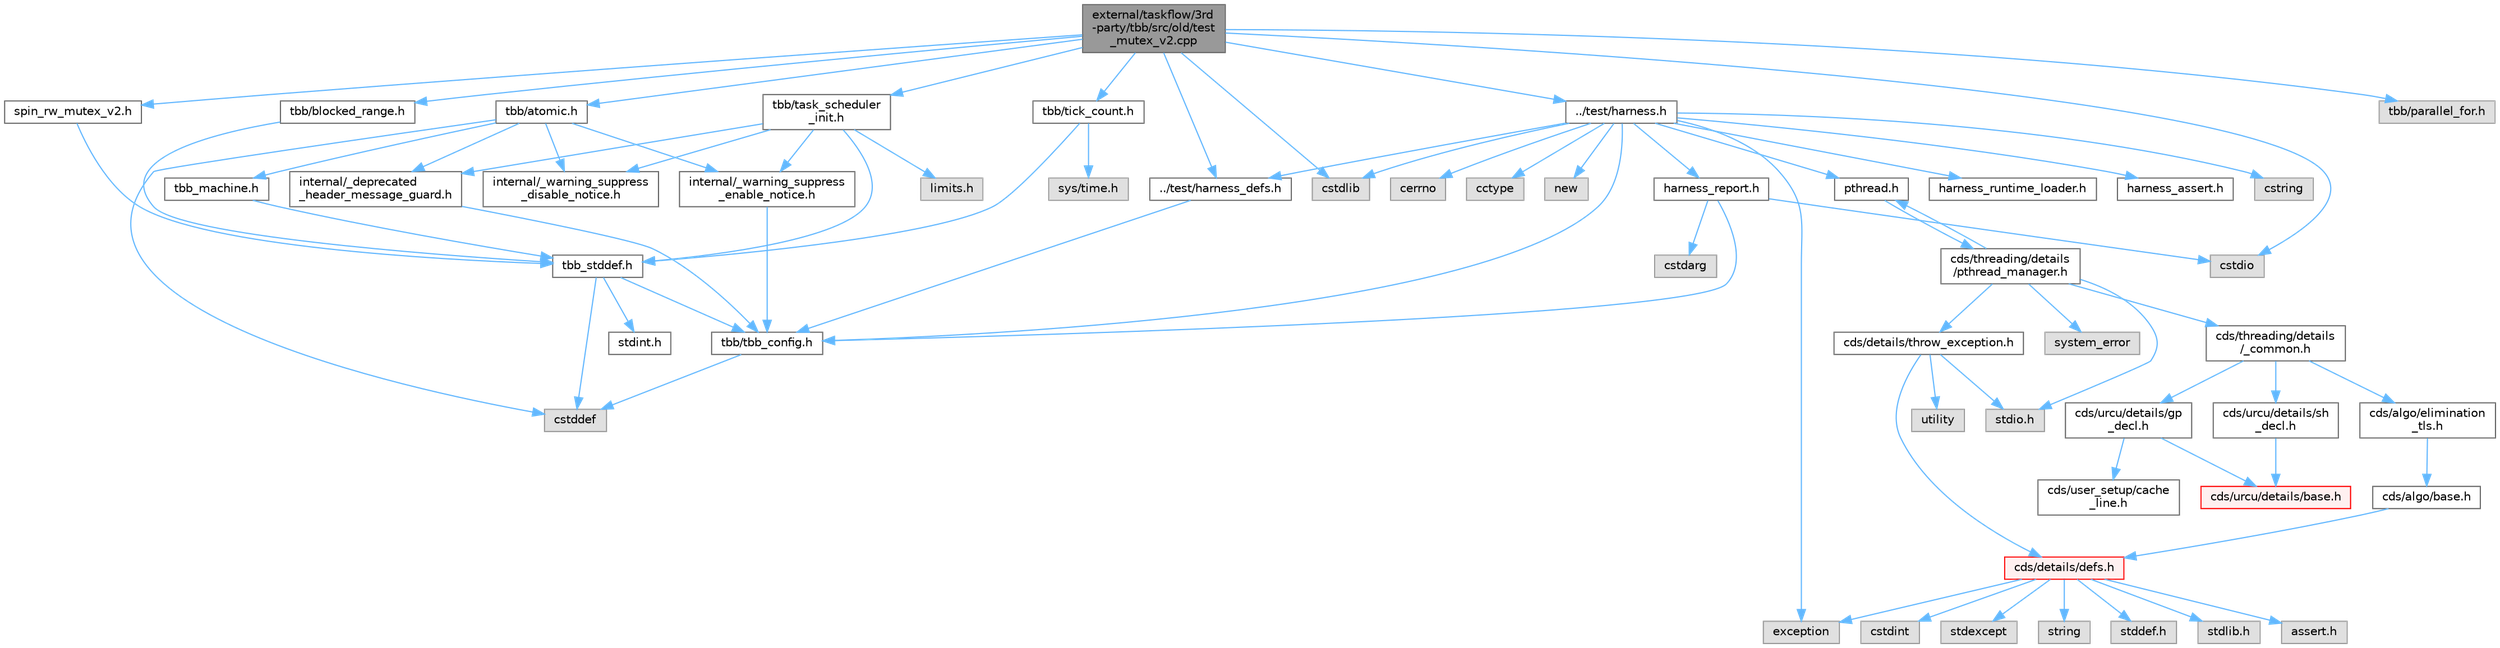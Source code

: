 digraph "external/taskflow/3rd-party/tbb/src/old/test_mutex_v2.cpp"
{
 // LATEX_PDF_SIZE
  bgcolor="transparent";
  edge [fontname=Helvetica,fontsize=10,labelfontname=Helvetica,labelfontsize=10];
  node [fontname=Helvetica,fontsize=10,shape=box,height=0.2,width=0.4];
  Node1 [id="Node000001",label="external/taskflow/3rd\l-party/tbb/src/old/test\l_mutex_v2.cpp",height=0.2,width=0.4,color="gray40", fillcolor="grey60", style="filled", fontcolor="black",tooltip=" "];
  Node1 -> Node2 [id="edge1_Node000001_Node000002",color="steelblue1",style="solid",tooltip=" "];
  Node2 [id="Node000002",label="../test/harness_defs.h",height=0.2,width=0.4,color="grey40", fillcolor="white", style="filled",URL="$harness__defs_8h.html",tooltip=" "];
  Node2 -> Node3 [id="edge2_Node000002_Node000003",color="steelblue1",style="solid",tooltip=" "];
  Node3 [id="Node000003",label="tbb/tbb_config.h",height=0.2,width=0.4,color="grey40", fillcolor="white", style="filled",URL="$tbb__config_8h.html",tooltip=" "];
  Node3 -> Node4 [id="edge3_Node000003_Node000004",color="steelblue1",style="solid",tooltip=" "];
  Node4 [id="Node000004",label="cstddef",height=0.2,width=0.4,color="grey60", fillcolor="#E0E0E0", style="filled",tooltip=" "];
  Node1 -> Node5 [id="edge4_Node000001_Node000005",color="steelblue1",style="solid",tooltip=" "];
  Node5 [id="Node000005",label="tbb/atomic.h",height=0.2,width=0.4,color="grey40", fillcolor="white", style="filled",URL="$external_2taskflow_23rd-party_2tbb_2include_2tbb_2atomic_8h.html",tooltip=" "];
  Node5 -> Node6 [id="edge5_Node000005_Node000006",color="steelblue1",style="solid",tooltip=" "];
  Node6 [id="Node000006",label="internal/_deprecated\l_header_message_guard.h",height=0.2,width=0.4,color="grey40", fillcolor="white", style="filled",URL="$__deprecated__header__message__guard_8h.html",tooltip=" "];
  Node6 -> Node3 [id="edge6_Node000006_Node000003",color="steelblue1",style="solid",tooltip=" "];
  Node5 -> Node7 [id="edge7_Node000005_Node000007",color="steelblue1",style="solid",tooltip=" "];
  Node7 [id="Node000007",label="internal/_warning_suppress\l_enable_notice.h",height=0.2,width=0.4,color="grey40", fillcolor="white", style="filled",URL="$__warning__suppress__enable__notice_8h.html",tooltip=" "];
  Node7 -> Node3 [id="edge8_Node000007_Node000003",color="steelblue1",style="solid",tooltip=" "];
  Node5 -> Node4 [id="edge9_Node000005_Node000004",color="steelblue1",style="solid",tooltip=" "];
  Node5 -> Node8 [id="edge10_Node000005_Node000008",color="steelblue1",style="solid",tooltip=" "];
  Node8 [id="Node000008",label="tbb_machine.h",height=0.2,width=0.4,color="grey40", fillcolor="white", style="filled",URL="$tbb__machine_8h.html",tooltip=" "];
  Node8 -> Node9 [id="edge11_Node000008_Node000009",color="steelblue1",style="solid",tooltip=" "];
  Node9 [id="Node000009",label="tbb_stddef.h",height=0.2,width=0.4,color="grey40", fillcolor="white", style="filled",URL="$tbb__stddef_8h.html",tooltip=" "];
  Node9 -> Node3 [id="edge12_Node000009_Node000003",color="steelblue1",style="solid",tooltip=" "];
  Node9 -> Node4 [id="edge13_Node000009_Node000004",color="steelblue1",style="solid",tooltip=" "];
  Node9 -> Node10 [id="edge14_Node000009_Node000010",color="steelblue1",style="solid",tooltip=" "];
  Node10 [id="Node000010",label="stdint.h",height=0.2,width=0.4,color="grey40", fillcolor="white", style="filled",URL="$stdint_8h.html",tooltip=" "];
  Node5 -> Node11 [id="edge15_Node000005_Node000011",color="steelblue1",style="solid",tooltip=" "];
  Node11 [id="Node000011",label="internal/_warning_suppress\l_disable_notice.h",height=0.2,width=0.4,color="grey40", fillcolor="white", style="filled",URL="$__warning__suppress__disable__notice_8h.html",tooltip=" "];
  Node1 -> Node12 [id="edge16_Node000001_Node000012",color="steelblue1",style="solid",tooltip=" "];
  Node12 [id="Node000012",label="tbb/blocked_range.h",height=0.2,width=0.4,color="grey40", fillcolor="white", style="filled",URL="$blocked__range_8h.html",tooltip=" "];
  Node12 -> Node9 [id="edge17_Node000012_Node000009",color="steelblue1",style="solid",tooltip=" "];
  Node1 -> Node13 [id="edge18_Node000001_Node000013",color="steelblue1",style="solid",tooltip=" "];
  Node13 [id="Node000013",label="tbb/parallel_for.h",height=0.2,width=0.4,color="grey60", fillcolor="#E0E0E0", style="filled",tooltip=" "];
  Node1 -> Node14 [id="edge19_Node000001_Node000014",color="steelblue1",style="solid",tooltip=" "];
  Node14 [id="Node000014",label="tbb/tick_count.h",height=0.2,width=0.4,color="grey40", fillcolor="white", style="filled",URL="$tick__count_8h.html",tooltip=" "];
  Node14 -> Node9 [id="edge20_Node000014_Node000009",color="steelblue1",style="solid",tooltip=" "];
  Node14 -> Node15 [id="edge21_Node000014_Node000015",color="steelblue1",style="solid",tooltip=" "];
  Node15 [id="Node000015",label="sys/time.h",height=0.2,width=0.4,color="grey60", fillcolor="#E0E0E0", style="filled",tooltip=" "];
  Node1 -> Node16 [id="edge22_Node000001_Node000016",color="steelblue1",style="solid",tooltip=" "];
  Node16 [id="Node000016",label="../test/harness.h",height=0.2,width=0.4,color="grey40", fillcolor="white", style="filled",URL="$harness_8h.html",tooltip=" "];
  Node16 -> Node3 [id="edge23_Node000016_Node000003",color="steelblue1",style="solid",tooltip=" "];
  Node16 -> Node2 [id="edge24_Node000016_Node000002",color="steelblue1",style="solid",tooltip=" "];
  Node16 -> Node17 [id="edge25_Node000016_Node000017",color="steelblue1",style="solid",tooltip=" "];
  Node17 [id="Node000017",label="cstdlib",height=0.2,width=0.4,color="grey60", fillcolor="#E0E0E0", style="filled",tooltip=" "];
  Node16 -> Node18 [id="edge26_Node000016_Node000018",color="steelblue1",style="solid",tooltip=" "];
  Node18 [id="Node000018",label="cstring",height=0.2,width=0.4,color="grey60", fillcolor="#E0E0E0", style="filled",tooltip=" "];
  Node16 -> Node19 [id="edge27_Node000016_Node000019",color="steelblue1",style="solid",tooltip=" "];
  Node19 [id="Node000019",label="cerrno",height=0.2,width=0.4,color="grey60", fillcolor="#E0E0E0", style="filled",tooltip=" "];
  Node16 -> Node20 [id="edge28_Node000016_Node000020",color="steelblue1",style="solid",tooltip=" "];
  Node20 [id="Node000020",label="cctype",height=0.2,width=0.4,color="grey60", fillcolor="#E0E0E0", style="filled",tooltip=" "];
  Node16 -> Node21 [id="edge29_Node000016_Node000021",color="steelblue1",style="solid",tooltip=" "];
  Node21 [id="Node000021",label="new",height=0.2,width=0.4,color="grey60", fillcolor="#E0E0E0", style="filled",tooltip=" "];
  Node16 -> Node22 [id="edge30_Node000016_Node000022",color="steelblue1",style="solid",tooltip=" "];
  Node22 [id="Node000022",label="pthread.h",height=0.2,width=0.4,color="grey40", fillcolor="white", style="filled",URL="$pthread_8h.html",tooltip=" "];
  Node22 -> Node23 [id="edge31_Node000022_Node000023",color="steelblue1",style="solid",tooltip=" "];
  Node23 [id="Node000023",label="cds/threading/details\l/pthread_manager.h",height=0.2,width=0.4,color="grey40", fillcolor="white", style="filled",URL="$pthread__manager_8h.html",tooltip=" "];
  Node23 -> Node24 [id="edge32_Node000023_Node000024",color="steelblue1",style="solid",tooltip=" "];
  Node24 [id="Node000024",label="system_error",height=0.2,width=0.4,color="grey60", fillcolor="#E0E0E0", style="filled",tooltip=" "];
  Node23 -> Node25 [id="edge33_Node000023_Node000025",color="steelblue1",style="solid",tooltip=" "];
  Node25 [id="Node000025",label="stdio.h",height=0.2,width=0.4,color="grey60", fillcolor="#E0E0E0", style="filled",tooltip=" "];
  Node23 -> Node22 [id="edge34_Node000023_Node000022",color="steelblue1",style="solid",tooltip=" "];
  Node23 -> Node26 [id="edge35_Node000023_Node000026",color="steelblue1",style="solid",tooltip=" "];
  Node26 [id="Node000026",label="cds/threading/details\l/_common.h",height=0.2,width=0.4,color="grey40", fillcolor="white", style="filled",URL="$__common_8h.html",tooltip=" "];
  Node26 -> Node27 [id="edge36_Node000026_Node000027",color="steelblue1",style="solid",tooltip=" "];
  Node27 [id="Node000027",label="cds/urcu/details/gp\l_decl.h",height=0.2,width=0.4,color="grey40", fillcolor="white", style="filled",URL="$gp__decl_8h.html",tooltip=" "];
  Node27 -> Node28 [id="edge37_Node000027_Node000028",color="steelblue1",style="solid",tooltip=" "];
  Node28 [id="Node000028",label="cds/urcu/details/base.h",height=0.2,width=0.4,color="red", fillcolor="#FFF0F0", style="filled",URL="$external_2libcds_2cds_2urcu_2details_2base_8h.html",tooltip=" "];
  Node27 -> Node43 [id="edge38_Node000027_Node000043",color="steelblue1",style="solid",tooltip=" "];
  Node43 [id="Node000043",label="cds/user_setup/cache\l_line.h",height=0.2,width=0.4,color="grey40", fillcolor="white", style="filled",URL="$cache__line_8h.html",tooltip="Cache-line size definition"];
  Node26 -> Node65 [id="edge39_Node000026_Node000065",color="steelblue1",style="solid",tooltip=" "];
  Node65 [id="Node000065",label="cds/urcu/details/sh\l_decl.h",height=0.2,width=0.4,color="grey40", fillcolor="white", style="filled",URL="$sh__decl_8h.html",tooltip=" "];
  Node65 -> Node28 [id="edge40_Node000065_Node000028",color="steelblue1",style="solid",tooltip=" "];
  Node26 -> Node66 [id="edge41_Node000026_Node000066",color="steelblue1",style="solid",tooltip=" "];
  Node66 [id="Node000066",label="cds/algo/elimination\l_tls.h",height=0.2,width=0.4,color="grey40", fillcolor="white", style="filled",URL="$elimination__tls_8h.html",tooltip=" "];
  Node66 -> Node67 [id="edge42_Node000066_Node000067",color="steelblue1",style="solid",tooltip=" "];
  Node67 [id="Node000067",label="cds/algo/base.h",height=0.2,width=0.4,color="grey40", fillcolor="white", style="filled",URL="$external_2libcds_2cds_2algo_2base_8h.html",tooltip=" "];
  Node67 -> Node30 [id="edge43_Node000067_Node000030",color="steelblue1",style="solid",tooltip=" "];
  Node30 [id="Node000030",label="cds/details/defs.h",height=0.2,width=0.4,color="red", fillcolor="#FFF0F0", style="filled",URL="$details_2defs_8h.html",tooltip=" "];
  Node30 -> Node31 [id="edge44_Node000030_Node000031",color="steelblue1",style="solid",tooltip=" "];
  Node31 [id="Node000031",label="stddef.h",height=0.2,width=0.4,color="grey60", fillcolor="#E0E0E0", style="filled",tooltip=" "];
  Node30 -> Node32 [id="edge45_Node000030_Node000032",color="steelblue1",style="solid",tooltip=" "];
  Node32 [id="Node000032",label="stdlib.h",height=0.2,width=0.4,color="grey60", fillcolor="#E0E0E0", style="filled",tooltip=" "];
  Node30 -> Node33 [id="edge46_Node000030_Node000033",color="steelblue1",style="solid",tooltip=" "];
  Node33 [id="Node000033",label="assert.h",height=0.2,width=0.4,color="grey60", fillcolor="#E0E0E0", style="filled",tooltip=" "];
  Node30 -> Node34 [id="edge47_Node000030_Node000034",color="steelblue1",style="solid",tooltip=" "];
  Node34 [id="Node000034",label="cstdint",height=0.2,width=0.4,color="grey60", fillcolor="#E0E0E0", style="filled",tooltip=" "];
  Node30 -> Node35 [id="edge48_Node000030_Node000035",color="steelblue1",style="solid",tooltip=" "];
  Node35 [id="Node000035",label="exception",height=0.2,width=0.4,color="grey60", fillcolor="#E0E0E0", style="filled",tooltip=" "];
  Node30 -> Node36 [id="edge49_Node000030_Node000036",color="steelblue1",style="solid",tooltip=" "];
  Node36 [id="Node000036",label="stdexcept",height=0.2,width=0.4,color="grey60", fillcolor="#E0E0E0", style="filled",tooltip=" "];
  Node30 -> Node37 [id="edge50_Node000030_Node000037",color="steelblue1",style="solid",tooltip=" "];
  Node37 [id="Node000037",label="string",height=0.2,width=0.4,color="grey60", fillcolor="#E0E0E0", style="filled",tooltip=" "];
  Node23 -> Node59 [id="edge51_Node000023_Node000059",color="steelblue1",style="solid",tooltip=" "];
  Node59 [id="Node000059",label="cds/details/throw_exception.h",height=0.2,width=0.4,color="grey40", fillcolor="white", style="filled",URL="$throw__exception_8h.html",tooltip=" "];
  Node59 -> Node30 [id="edge52_Node000059_Node000030",color="steelblue1",style="solid",tooltip=" "];
  Node59 -> Node25 [id="edge53_Node000059_Node000025",color="steelblue1",style="solid",tooltip=" "];
  Node59 -> Node60 [id="edge54_Node000059_Node000060",color="steelblue1",style="solid",tooltip=" "];
  Node60 [id="Node000060",label="utility",height=0.2,width=0.4,color="grey60", fillcolor="#E0E0E0", style="filled",tooltip=" "];
  Node16 -> Node68 [id="edge55_Node000016_Node000068",color="steelblue1",style="solid",tooltip=" "];
  Node68 [id="Node000068",label="harness_runtime_loader.h",height=0.2,width=0.4,color="grey40", fillcolor="white", style="filled",URL="$harness__runtime__loader_8h.html",tooltip=" "];
  Node16 -> Node69 [id="edge56_Node000016_Node000069",color="steelblue1",style="solid",tooltip=" "];
  Node69 [id="Node000069",label="harness_report.h",height=0.2,width=0.4,color="grey40", fillcolor="white", style="filled",URL="$harness__report_8h.html",tooltip=" "];
  Node69 -> Node70 [id="edge57_Node000069_Node000070",color="steelblue1",style="solid",tooltip=" "];
  Node70 [id="Node000070",label="cstdio",height=0.2,width=0.4,color="grey60", fillcolor="#E0E0E0", style="filled",tooltip=" "];
  Node69 -> Node71 [id="edge58_Node000069_Node000071",color="steelblue1",style="solid",tooltip=" "];
  Node71 [id="Node000071",label="cstdarg",height=0.2,width=0.4,color="grey60", fillcolor="#E0E0E0", style="filled",tooltip=" "];
  Node69 -> Node3 [id="edge59_Node000069_Node000003",color="steelblue1",style="solid",tooltip=" "];
  Node16 -> Node35 [id="edge60_Node000016_Node000035",color="steelblue1",style="solid",tooltip=" "];
  Node16 -> Node72 [id="edge61_Node000016_Node000072",color="steelblue1",style="solid",tooltip=" "];
  Node72 [id="Node000072",label="harness_assert.h",height=0.2,width=0.4,color="grey40", fillcolor="white", style="filled",URL="$harness__assert_8h.html",tooltip=" "];
  Node1 -> Node73 [id="edge62_Node000001_Node000073",color="steelblue1",style="solid",tooltip=" "];
  Node73 [id="Node000073",label="spin_rw_mutex_v2.h",height=0.2,width=0.4,color="grey40", fillcolor="white", style="filled",URL="$spin__rw__mutex__v2_8h.html",tooltip=" "];
  Node73 -> Node9 [id="edge63_Node000073_Node000009",color="steelblue1",style="solid",tooltip=" "];
  Node1 -> Node17 [id="edge64_Node000001_Node000017",color="steelblue1",style="solid",tooltip=" "];
  Node1 -> Node70 [id="edge65_Node000001_Node000070",color="steelblue1",style="solid",tooltip=" "];
  Node1 -> Node74 [id="edge66_Node000001_Node000074",color="steelblue1",style="solid",tooltip=" "];
  Node74 [id="Node000074",label="tbb/task_scheduler\l_init.h",height=0.2,width=0.4,color="grey40", fillcolor="white", style="filled",URL="$task__scheduler__init_8h.html",tooltip=" "];
  Node74 -> Node6 [id="edge67_Node000074_Node000006",color="steelblue1",style="solid",tooltip=" "];
  Node74 -> Node7 [id="edge68_Node000074_Node000007",color="steelblue1",style="solid",tooltip=" "];
  Node74 -> Node9 [id="edge69_Node000074_Node000009",color="steelblue1",style="solid",tooltip=" "];
  Node74 -> Node75 [id="edge70_Node000074_Node000075",color="steelblue1",style="solid",tooltip=" "];
  Node75 [id="Node000075",label="limits.h",height=0.2,width=0.4,color="grey60", fillcolor="#E0E0E0", style="filled",tooltip=" "];
  Node74 -> Node11 [id="edge71_Node000074_Node000011",color="steelblue1",style="solid",tooltip=" "];
}
